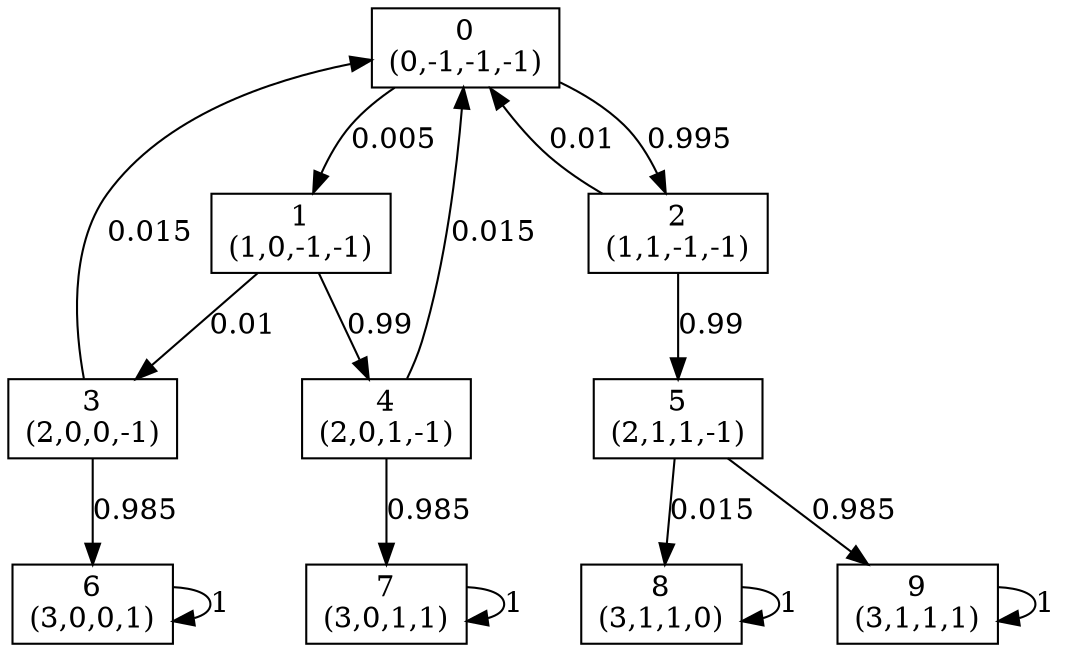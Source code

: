digraph P {
node [shape=box];
0 -> 1 [ label="0.005" ];
0 -> 2 [ label="0.995" ];
1 -> 3 [ label="0.01" ];
1 -> 4 [ label="0.99" ];
2 -> 0 [ label="0.01" ];
2 -> 5 [ label="0.99" ];
3 -> 0 [ label="0.015" ];
3 -> 6 [ label="0.985" ];
4 -> 0 [ label="0.015" ];
4 -> 7 [ label="0.985" ];
5 -> 8 [ label="0.015" ];
5 -> 9 [ label="0.985" ];
6 -> 6 [ label="1" ];
7 -> 7 [ label="1" ];
8 -> 8 [ label="1" ];
9 -> 9 [ label="1" ];
0 [label="0\n(0,-1,-1,-1)"];
1 [label="1\n(1,0,-1,-1)"];
2 [label="2\n(1,1,-1,-1)"];
3 [label="3\n(2,0,0,-1)"];
4 [label="4\n(2,0,1,-1)"];
5 [label="5\n(2,1,1,-1)"];
6 [label="6\n(3,0,0,1)"];
7 [label="7\n(3,0,1,1)"];
8 [label="8\n(3,1,1,0)"];
9 [label="9\n(3,1,1,1)"];
}
